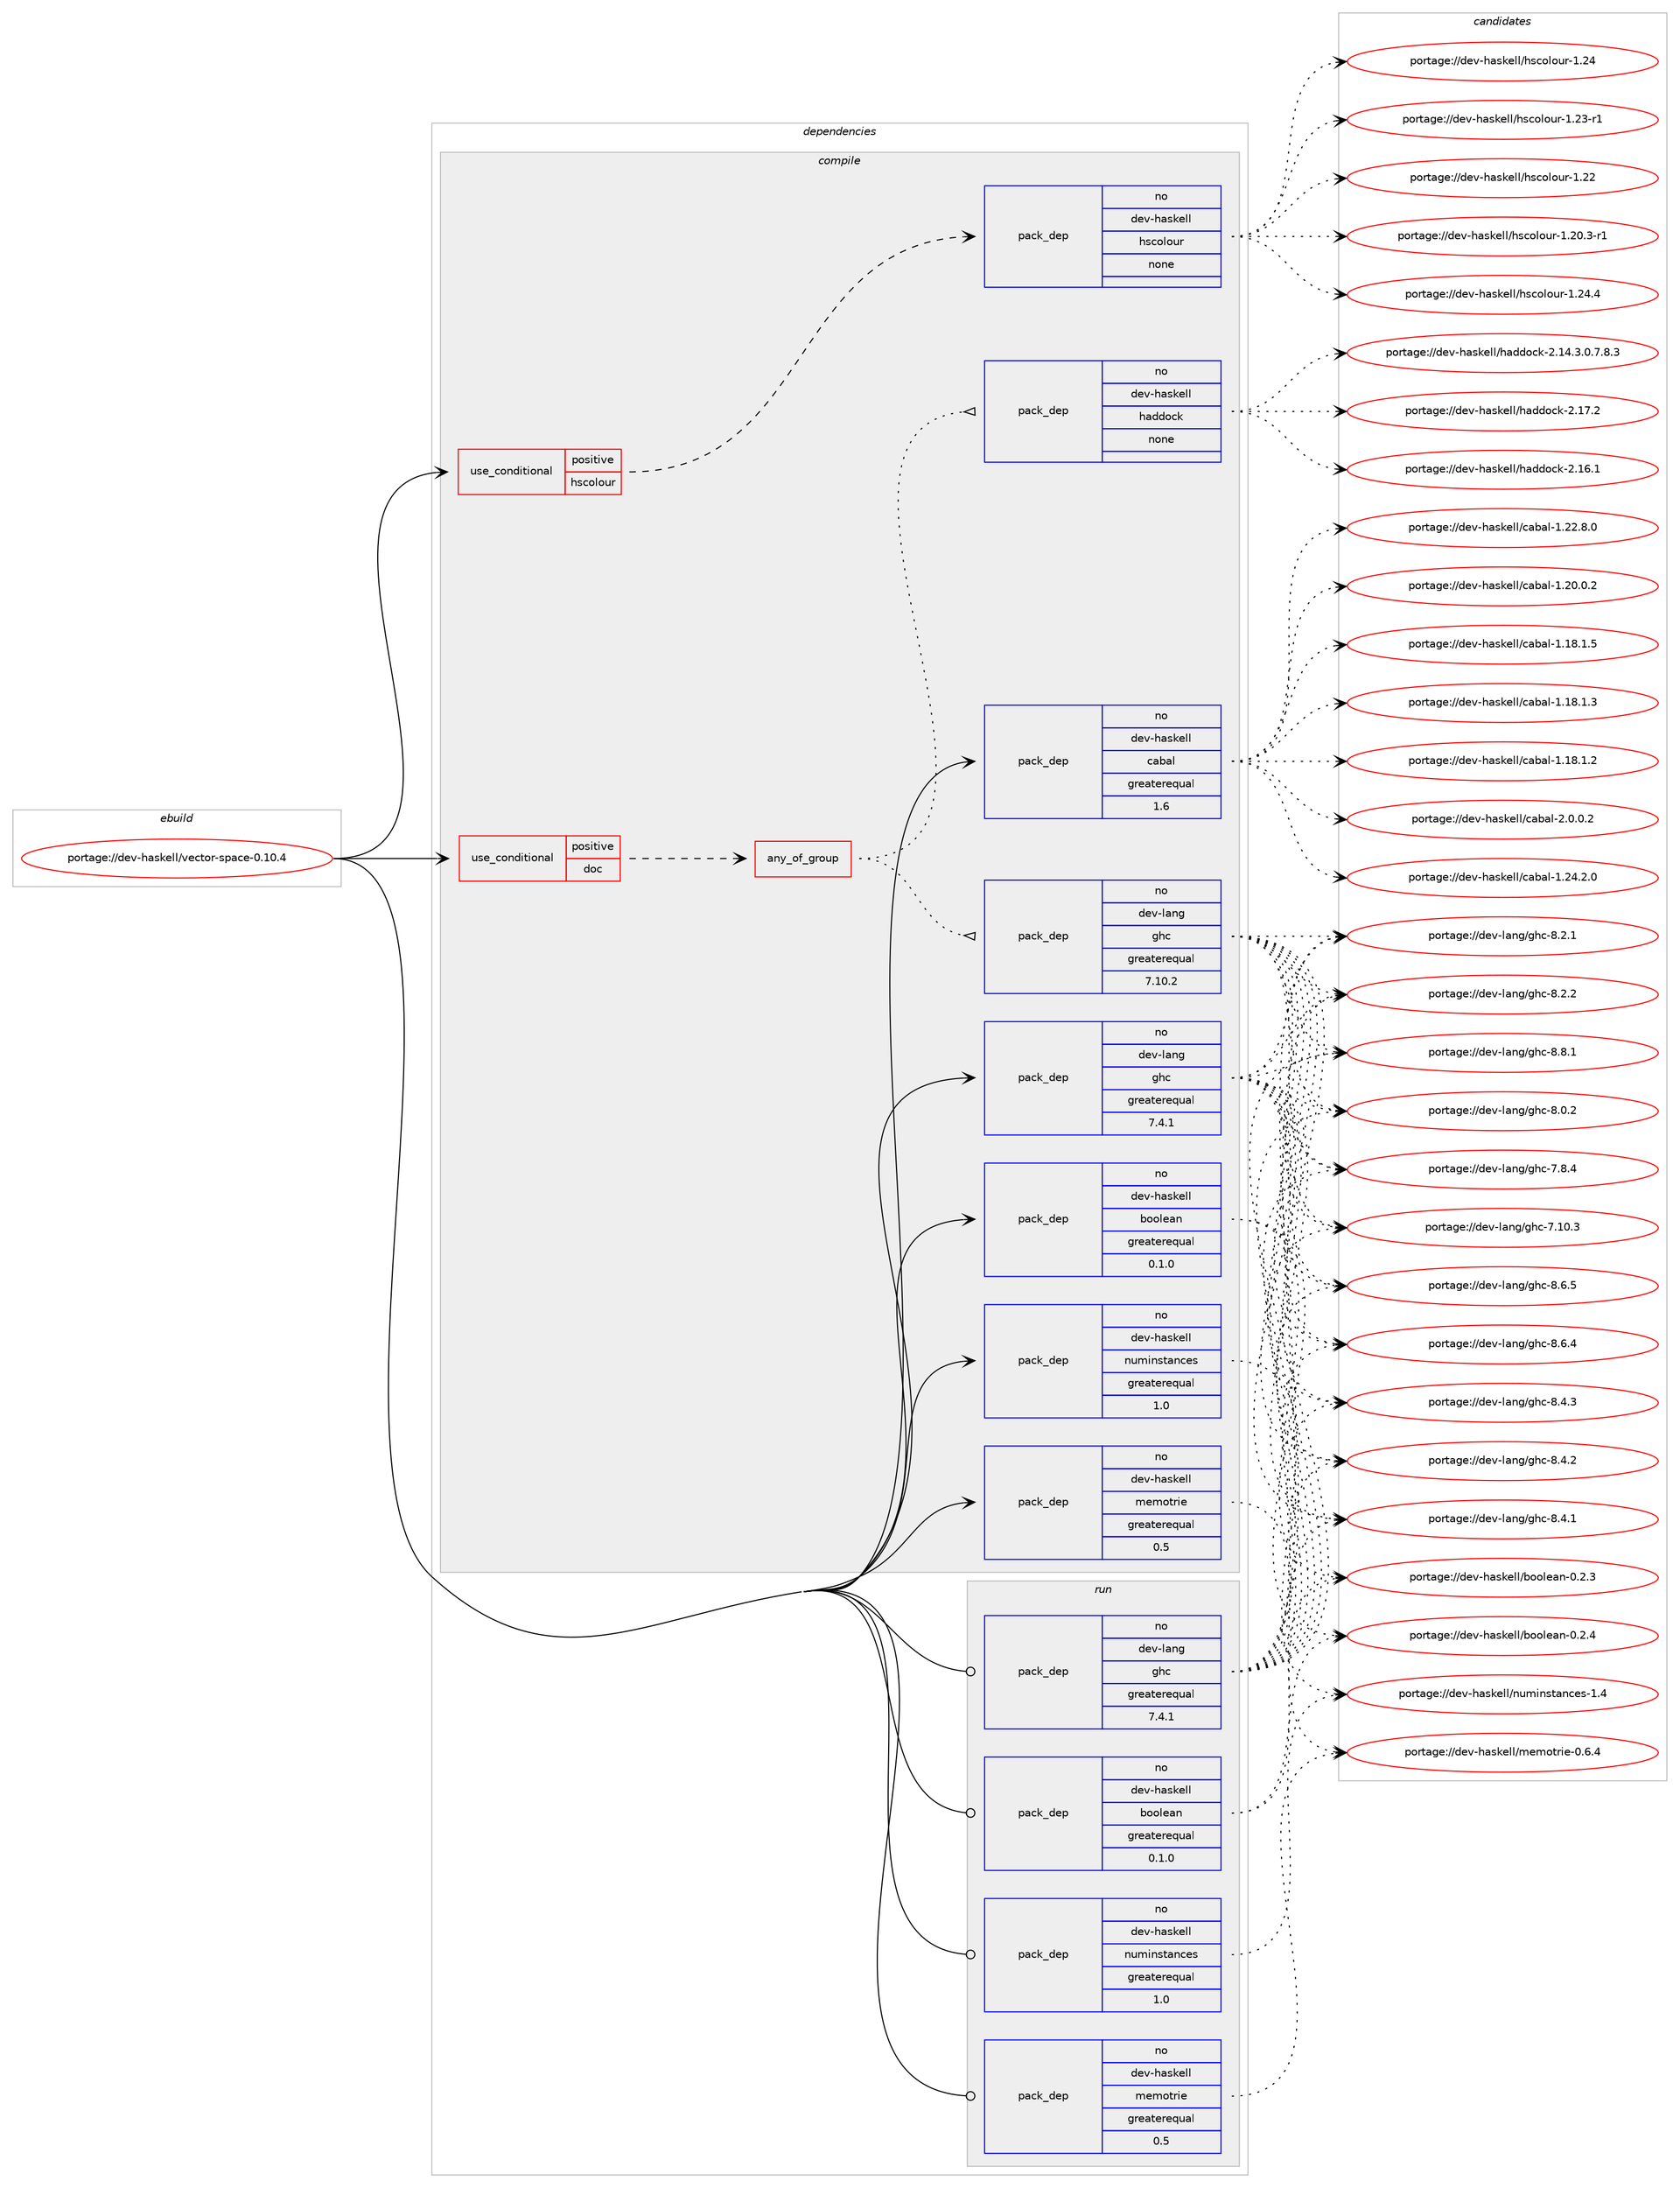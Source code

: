 digraph prolog {

# *************
# Graph options
# *************

newrank=true;
concentrate=true;
compound=true;
graph [rankdir=LR,fontname=Helvetica,fontsize=10,ranksep=1.5];#, ranksep=2.5, nodesep=0.2];
edge  [arrowhead=vee];
node  [fontname=Helvetica,fontsize=10];

# **********
# The ebuild
# **********

subgraph cluster_leftcol {
color=gray;
label=<<i>ebuild</i>>;
id [label="portage://dev-haskell/vector-space-0.10.4", color=red, width=4, href="../dev-haskell/vector-space-0.10.4.svg"];
}

# ****************
# The dependencies
# ****************

subgraph cluster_midcol {
color=gray;
label=<<i>dependencies</i>>;
subgraph cluster_compile {
fillcolor="#eeeeee";
style=filled;
label=<<i>compile</i>>;
subgraph cond131111 {
dependency540074 [label=<<TABLE BORDER="0" CELLBORDER="1" CELLSPACING="0" CELLPADDING="4"><TR><TD ROWSPAN="3" CELLPADDING="10">use_conditional</TD></TR><TR><TD>positive</TD></TR><TR><TD>doc</TD></TR></TABLE>>, shape=none, color=red];
subgraph any5520 {
dependency540075 [label=<<TABLE BORDER="0" CELLBORDER="1" CELLSPACING="0" CELLPADDING="4"><TR><TD CELLPADDING="10">any_of_group</TD></TR></TABLE>>, shape=none, color=red];subgraph pack403206 {
dependency540076 [label=<<TABLE BORDER="0" CELLBORDER="1" CELLSPACING="0" CELLPADDING="4" WIDTH="220"><TR><TD ROWSPAN="6" CELLPADDING="30">pack_dep</TD></TR><TR><TD WIDTH="110">no</TD></TR><TR><TD>dev-haskell</TD></TR><TR><TD>haddock</TD></TR><TR><TD>none</TD></TR><TR><TD></TD></TR></TABLE>>, shape=none, color=blue];
}
dependency540075:e -> dependency540076:w [weight=20,style="dotted",arrowhead="oinv"];
subgraph pack403207 {
dependency540077 [label=<<TABLE BORDER="0" CELLBORDER="1" CELLSPACING="0" CELLPADDING="4" WIDTH="220"><TR><TD ROWSPAN="6" CELLPADDING="30">pack_dep</TD></TR><TR><TD WIDTH="110">no</TD></TR><TR><TD>dev-lang</TD></TR><TR><TD>ghc</TD></TR><TR><TD>greaterequal</TD></TR><TR><TD>7.10.2</TD></TR></TABLE>>, shape=none, color=blue];
}
dependency540075:e -> dependency540077:w [weight=20,style="dotted",arrowhead="oinv"];
}
dependency540074:e -> dependency540075:w [weight=20,style="dashed",arrowhead="vee"];
}
id:e -> dependency540074:w [weight=20,style="solid",arrowhead="vee"];
subgraph cond131112 {
dependency540078 [label=<<TABLE BORDER="0" CELLBORDER="1" CELLSPACING="0" CELLPADDING="4"><TR><TD ROWSPAN="3" CELLPADDING="10">use_conditional</TD></TR><TR><TD>positive</TD></TR><TR><TD>hscolour</TD></TR></TABLE>>, shape=none, color=red];
subgraph pack403208 {
dependency540079 [label=<<TABLE BORDER="0" CELLBORDER="1" CELLSPACING="0" CELLPADDING="4" WIDTH="220"><TR><TD ROWSPAN="6" CELLPADDING="30">pack_dep</TD></TR><TR><TD WIDTH="110">no</TD></TR><TR><TD>dev-haskell</TD></TR><TR><TD>hscolour</TD></TR><TR><TD>none</TD></TR><TR><TD></TD></TR></TABLE>>, shape=none, color=blue];
}
dependency540078:e -> dependency540079:w [weight=20,style="dashed",arrowhead="vee"];
}
id:e -> dependency540078:w [weight=20,style="solid",arrowhead="vee"];
subgraph pack403209 {
dependency540080 [label=<<TABLE BORDER="0" CELLBORDER="1" CELLSPACING="0" CELLPADDING="4" WIDTH="220"><TR><TD ROWSPAN="6" CELLPADDING="30">pack_dep</TD></TR><TR><TD WIDTH="110">no</TD></TR><TR><TD>dev-haskell</TD></TR><TR><TD>boolean</TD></TR><TR><TD>greaterequal</TD></TR><TR><TD>0.1.0</TD></TR></TABLE>>, shape=none, color=blue];
}
id:e -> dependency540080:w [weight=20,style="solid",arrowhead="vee"];
subgraph pack403210 {
dependency540081 [label=<<TABLE BORDER="0" CELLBORDER="1" CELLSPACING="0" CELLPADDING="4" WIDTH="220"><TR><TD ROWSPAN="6" CELLPADDING="30">pack_dep</TD></TR><TR><TD WIDTH="110">no</TD></TR><TR><TD>dev-haskell</TD></TR><TR><TD>cabal</TD></TR><TR><TD>greaterequal</TD></TR><TR><TD>1.6</TD></TR></TABLE>>, shape=none, color=blue];
}
id:e -> dependency540081:w [weight=20,style="solid",arrowhead="vee"];
subgraph pack403211 {
dependency540082 [label=<<TABLE BORDER="0" CELLBORDER="1" CELLSPACING="0" CELLPADDING="4" WIDTH="220"><TR><TD ROWSPAN="6" CELLPADDING="30">pack_dep</TD></TR><TR><TD WIDTH="110">no</TD></TR><TR><TD>dev-haskell</TD></TR><TR><TD>memotrie</TD></TR><TR><TD>greaterequal</TD></TR><TR><TD>0.5</TD></TR></TABLE>>, shape=none, color=blue];
}
id:e -> dependency540082:w [weight=20,style="solid",arrowhead="vee"];
subgraph pack403212 {
dependency540083 [label=<<TABLE BORDER="0" CELLBORDER="1" CELLSPACING="0" CELLPADDING="4" WIDTH="220"><TR><TD ROWSPAN="6" CELLPADDING="30">pack_dep</TD></TR><TR><TD WIDTH="110">no</TD></TR><TR><TD>dev-haskell</TD></TR><TR><TD>numinstances</TD></TR><TR><TD>greaterequal</TD></TR><TR><TD>1.0</TD></TR></TABLE>>, shape=none, color=blue];
}
id:e -> dependency540083:w [weight=20,style="solid",arrowhead="vee"];
subgraph pack403213 {
dependency540084 [label=<<TABLE BORDER="0" CELLBORDER="1" CELLSPACING="0" CELLPADDING="4" WIDTH="220"><TR><TD ROWSPAN="6" CELLPADDING="30">pack_dep</TD></TR><TR><TD WIDTH="110">no</TD></TR><TR><TD>dev-lang</TD></TR><TR><TD>ghc</TD></TR><TR><TD>greaterequal</TD></TR><TR><TD>7.4.1</TD></TR></TABLE>>, shape=none, color=blue];
}
id:e -> dependency540084:w [weight=20,style="solid",arrowhead="vee"];
}
subgraph cluster_compileandrun {
fillcolor="#eeeeee";
style=filled;
label=<<i>compile and run</i>>;
}
subgraph cluster_run {
fillcolor="#eeeeee";
style=filled;
label=<<i>run</i>>;
subgraph pack403214 {
dependency540085 [label=<<TABLE BORDER="0" CELLBORDER="1" CELLSPACING="0" CELLPADDING="4" WIDTH="220"><TR><TD ROWSPAN="6" CELLPADDING="30">pack_dep</TD></TR><TR><TD WIDTH="110">no</TD></TR><TR><TD>dev-haskell</TD></TR><TR><TD>boolean</TD></TR><TR><TD>greaterequal</TD></TR><TR><TD>0.1.0</TD></TR></TABLE>>, shape=none, color=blue];
}
id:e -> dependency540085:w [weight=20,style="solid",arrowhead="odot"];
subgraph pack403215 {
dependency540086 [label=<<TABLE BORDER="0" CELLBORDER="1" CELLSPACING="0" CELLPADDING="4" WIDTH="220"><TR><TD ROWSPAN="6" CELLPADDING="30">pack_dep</TD></TR><TR><TD WIDTH="110">no</TD></TR><TR><TD>dev-haskell</TD></TR><TR><TD>memotrie</TD></TR><TR><TD>greaterequal</TD></TR><TR><TD>0.5</TD></TR></TABLE>>, shape=none, color=blue];
}
id:e -> dependency540086:w [weight=20,style="solid",arrowhead="odot"];
subgraph pack403216 {
dependency540087 [label=<<TABLE BORDER="0" CELLBORDER="1" CELLSPACING="0" CELLPADDING="4" WIDTH="220"><TR><TD ROWSPAN="6" CELLPADDING="30">pack_dep</TD></TR><TR><TD WIDTH="110">no</TD></TR><TR><TD>dev-haskell</TD></TR><TR><TD>numinstances</TD></TR><TR><TD>greaterequal</TD></TR><TR><TD>1.0</TD></TR></TABLE>>, shape=none, color=blue];
}
id:e -> dependency540087:w [weight=20,style="solid",arrowhead="odot"];
subgraph pack403217 {
dependency540088 [label=<<TABLE BORDER="0" CELLBORDER="1" CELLSPACING="0" CELLPADDING="4" WIDTH="220"><TR><TD ROWSPAN="6" CELLPADDING="30">pack_dep</TD></TR><TR><TD WIDTH="110">no</TD></TR><TR><TD>dev-lang</TD></TR><TR><TD>ghc</TD></TR><TR><TD>greaterequal</TD></TR><TR><TD>7.4.1</TD></TR></TABLE>>, shape=none, color=blue];
}
id:e -> dependency540088:w [weight=20,style="solid",arrowhead="odot"];
}
}

# **************
# The candidates
# **************

subgraph cluster_choices {
rank=same;
color=gray;
label=<<i>candidates</i>>;

subgraph choice403206 {
color=black;
nodesep=1;
choice100101118451049711510710110810847104971001001119910745504649554650 [label="portage://dev-haskell/haddock-2.17.2", color=red, width=4,href="../dev-haskell/haddock-2.17.2.svg"];
choice100101118451049711510710110810847104971001001119910745504649544649 [label="portage://dev-haskell/haddock-2.16.1", color=red, width=4,href="../dev-haskell/haddock-2.16.1.svg"];
choice1001011184510497115107101108108471049710010011199107455046495246514648465546564651 [label="portage://dev-haskell/haddock-2.14.3.0.7.8.3", color=red, width=4,href="../dev-haskell/haddock-2.14.3.0.7.8.3.svg"];
dependency540076:e -> choice100101118451049711510710110810847104971001001119910745504649554650:w [style=dotted,weight="100"];
dependency540076:e -> choice100101118451049711510710110810847104971001001119910745504649544649:w [style=dotted,weight="100"];
dependency540076:e -> choice1001011184510497115107101108108471049710010011199107455046495246514648465546564651:w [style=dotted,weight="100"];
}
subgraph choice403207 {
color=black;
nodesep=1;
choice10010111845108971101034710310499455646564649 [label="portage://dev-lang/ghc-8.8.1", color=red, width=4,href="../dev-lang/ghc-8.8.1.svg"];
choice10010111845108971101034710310499455646544653 [label="portage://dev-lang/ghc-8.6.5", color=red, width=4,href="../dev-lang/ghc-8.6.5.svg"];
choice10010111845108971101034710310499455646544652 [label="portage://dev-lang/ghc-8.6.4", color=red, width=4,href="../dev-lang/ghc-8.6.4.svg"];
choice10010111845108971101034710310499455646524651 [label="portage://dev-lang/ghc-8.4.3", color=red, width=4,href="../dev-lang/ghc-8.4.3.svg"];
choice10010111845108971101034710310499455646524650 [label="portage://dev-lang/ghc-8.4.2", color=red, width=4,href="../dev-lang/ghc-8.4.2.svg"];
choice10010111845108971101034710310499455646524649 [label="portage://dev-lang/ghc-8.4.1", color=red, width=4,href="../dev-lang/ghc-8.4.1.svg"];
choice10010111845108971101034710310499455646504650 [label="portage://dev-lang/ghc-8.2.2", color=red, width=4,href="../dev-lang/ghc-8.2.2.svg"];
choice10010111845108971101034710310499455646504649 [label="portage://dev-lang/ghc-8.2.1", color=red, width=4,href="../dev-lang/ghc-8.2.1.svg"];
choice10010111845108971101034710310499455646484650 [label="portage://dev-lang/ghc-8.0.2", color=red, width=4,href="../dev-lang/ghc-8.0.2.svg"];
choice10010111845108971101034710310499455546564652 [label="portage://dev-lang/ghc-7.8.4", color=red, width=4,href="../dev-lang/ghc-7.8.4.svg"];
choice1001011184510897110103471031049945554649484651 [label="portage://dev-lang/ghc-7.10.3", color=red, width=4,href="../dev-lang/ghc-7.10.3.svg"];
dependency540077:e -> choice10010111845108971101034710310499455646564649:w [style=dotted,weight="100"];
dependency540077:e -> choice10010111845108971101034710310499455646544653:w [style=dotted,weight="100"];
dependency540077:e -> choice10010111845108971101034710310499455646544652:w [style=dotted,weight="100"];
dependency540077:e -> choice10010111845108971101034710310499455646524651:w [style=dotted,weight="100"];
dependency540077:e -> choice10010111845108971101034710310499455646524650:w [style=dotted,weight="100"];
dependency540077:e -> choice10010111845108971101034710310499455646524649:w [style=dotted,weight="100"];
dependency540077:e -> choice10010111845108971101034710310499455646504650:w [style=dotted,weight="100"];
dependency540077:e -> choice10010111845108971101034710310499455646504649:w [style=dotted,weight="100"];
dependency540077:e -> choice10010111845108971101034710310499455646484650:w [style=dotted,weight="100"];
dependency540077:e -> choice10010111845108971101034710310499455546564652:w [style=dotted,weight="100"];
dependency540077:e -> choice1001011184510897110103471031049945554649484651:w [style=dotted,weight="100"];
}
subgraph choice403208 {
color=black;
nodesep=1;
choice1001011184510497115107101108108471041159911110811111711445494650524652 [label="portage://dev-haskell/hscolour-1.24.4", color=red, width=4,href="../dev-haskell/hscolour-1.24.4.svg"];
choice100101118451049711510710110810847104115991111081111171144549465052 [label="portage://dev-haskell/hscolour-1.24", color=red, width=4,href="../dev-haskell/hscolour-1.24.svg"];
choice1001011184510497115107101108108471041159911110811111711445494650514511449 [label="portage://dev-haskell/hscolour-1.23-r1", color=red, width=4,href="../dev-haskell/hscolour-1.23-r1.svg"];
choice100101118451049711510710110810847104115991111081111171144549465050 [label="portage://dev-haskell/hscolour-1.22", color=red, width=4,href="../dev-haskell/hscolour-1.22.svg"];
choice10010111845104971151071011081084710411599111108111117114454946504846514511449 [label="portage://dev-haskell/hscolour-1.20.3-r1", color=red, width=4,href="../dev-haskell/hscolour-1.20.3-r1.svg"];
dependency540079:e -> choice1001011184510497115107101108108471041159911110811111711445494650524652:w [style=dotted,weight="100"];
dependency540079:e -> choice100101118451049711510710110810847104115991111081111171144549465052:w [style=dotted,weight="100"];
dependency540079:e -> choice1001011184510497115107101108108471041159911110811111711445494650514511449:w [style=dotted,weight="100"];
dependency540079:e -> choice100101118451049711510710110810847104115991111081111171144549465050:w [style=dotted,weight="100"];
dependency540079:e -> choice10010111845104971151071011081084710411599111108111117114454946504846514511449:w [style=dotted,weight="100"];
}
subgraph choice403209 {
color=black;
nodesep=1;
choice1001011184510497115107101108108479811111110810197110454846504652 [label="portage://dev-haskell/boolean-0.2.4", color=red, width=4,href="../dev-haskell/boolean-0.2.4.svg"];
choice1001011184510497115107101108108479811111110810197110454846504651 [label="portage://dev-haskell/boolean-0.2.3", color=red, width=4,href="../dev-haskell/boolean-0.2.3.svg"];
dependency540080:e -> choice1001011184510497115107101108108479811111110810197110454846504652:w [style=dotted,weight="100"];
dependency540080:e -> choice1001011184510497115107101108108479811111110810197110454846504651:w [style=dotted,weight="100"];
}
subgraph choice403210 {
color=black;
nodesep=1;
choice100101118451049711510710110810847999798971084550464846484650 [label="portage://dev-haskell/cabal-2.0.0.2", color=red, width=4,href="../dev-haskell/cabal-2.0.0.2.svg"];
choice10010111845104971151071011081084799979897108454946505246504648 [label="portage://dev-haskell/cabal-1.24.2.0", color=red, width=4,href="../dev-haskell/cabal-1.24.2.0.svg"];
choice10010111845104971151071011081084799979897108454946505046564648 [label="portage://dev-haskell/cabal-1.22.8.0", color=red, width=4,href="../dev-haskell/cabal-1.22.8.0.svg"];
choice10010111845104971151071011081084799979897108454946504846484650 [label="portage://dev-haskell/cabal-1.20.0.2", color=red, width=4,href="../dev-haskell/cabal-1.20.0.2.svg"];
choice10010111845104971151071011081084799979897108454946495646494653 [label="portage://dev-haskell/cabal-1.18.1.5", color=red, width=4,href="../dev-haskell/cabal-1.18.1.5.svg"];
choice10010111845104971151071011081084799979897108454946495646494651 [label="portage://dev-haskell/cabal-1.18.1.3", color=red, width=4,href="../dev-haskell/cabal-1.18.1.3.svg"];
choice10010111845104971151071011081084799979897108454946495646494650 [label="portage://dev-haskell/cabal-1.18.1.2", color=red, width=4,href="../dev-haskell/cabal-1.18.1.2.svg"];
dependency540081:e -> choice100101118451049711510710110810847999798971084550464846484650:w [style=dotted,weight="100"];
dependency540081:e -> choice10010111845104971151071011081084799979897108454946505246504648:w [style=dotted,weight="100"];
dependency540081:e -> choice10010111845104971151071011081084799979897108454946505046564648:w [style=dotted,weight="100"];
dependency540081:e -> choice10010111845104971151071011081084799979897108454946504846484650:w [style=dotted,weight="100"];
dependency540081:e -> choice10010111845104971151071011081084799979897108454946495646494653:w [style=dotted,weight="100"];
dependency540081:e -> choice10010111845104971151071011081084799979897108454946495646494651:w [style=dotted,weight="100"];
dependency540081:e -> choice10010111845104971151071011081084799979897108454946495646494650:w [style=dotted,weight="100"];
}
subgraph choice403211 {
color=black;
nodesep=1;
choice100101118451049711510710110810847109101109111116114105101454846544652 [label="portage://dev-haskell/memotrie-0.6.4", color=red, width=4,href="../dev-haskell/memotrie-0.6.4.svg"];
dependency540082:e -> choice100101118451049711510710110810847109101109111116114105101454846544652:w [style=dotted,weight="100"];
}
subgraph choice403212 {
color=black;
nodesep=1;
choice100101118451049711510710110810847110117109105110115116971109910111545494652 [label="portage://dev-haskell/numinstances-1.4", color=red, width=4,href="../dev-haskell/numinstances-1.4.svg"];
dependency540083:e -> choice100101118451049711510710110810847110117109105110115116971109910111545494652:w [style=dotted,weight="100"];
}
subgraph choice403213 {
color=black;
nodesep=1;
choice10010111845108971101034710310499455646564649 [label="portage://dev-lang/ghc-8.8.1", color=red, width=4,href="../dev-lang/ghc-8.8.1.svg"];
choice10010111845108971101034710310499455646544653 [label="portage://dev-lang/ghc-8.6.5", color=red, width=4,href="../dev-lang/ghc-8.6.5.svg"];
choice10010111845108971101034710310499455646544652 [label="portage://dev-lang/ghc-8.6.4", color=red, width=4,href="../dev-lang/ghc-8.6.4.svg"];
choice10010111845108971101034710310499455646524651 [label="portage://dev-lang/ghc-8.4.3", color=red, width=4,href="../dev-lang/ghc-8.4.3.svg"];
choice10010111845108971101034710310499455646524650 [label="portage://dev-lang/ghc-8.4.2", color=red, width=4,href="../dev-lang/ghc-8.4.2.svg"];
choice10010111845108971101034710310499455646524649 [label="portage://dev-lang/ghc-8.4.1", color=red, width=4,href="../dev-lang/ghc-8.4.1.svg"];
choice10010111845108971101034710310499455646504650 [label="portage://dev-lang/ghc-8.2.2", color=red, width=4,href="../dev-lang/ghc-8.2.2.svg"];
choice10010111845108971101034710310499455646504649 [label="portage://dev-lang/ghc-8.2.1", color=red, width=4,href="../dev-lang/ghc-8.2.1.svg"];
choice10010111845108971101034710310499455646484650 [label="portage://dev-lang/ghc-8.0.2", color=red, width=4,href="../dev-lang/ghc-8.0.2.svg"];
choice10010111845108971101034710310499455546564652 [label="portage://dev-lang/ghc-7.8.4", color=red, width=4,href="../dev-lang/ghc-7.8.4.svg"];
choice1001011184510897110103471031049945554649484651 [label="portage://dev-lang/ghc-7.10.3", color=red, width=4,href="../dev-lang/ghc-7.10.3.svg"];
dependency540084:e -> choice10010111845108971101034710310499455646564649:w [style=dotted,weight="100"];
dependency540084:e -> choice10010111845108971101034710310499455646544653:w [style=dotted,weight="100"];
dependency540084:e -> choice10010111845108971101034710310499455646544652:w [style=dotted,weight="100"];
dependency540084:e -> choice10010111845108971101034710310499455646524651:w [style=dotted,weight="100"];
dependency540084:e -> choice10010111845108971101034710310499455646524650:w [style=dotted,weight="100"];
dependency540084:e -> choice10010111845108971101034710310499455646524649:w [style=dotted,weight="100"];
dependency540084:e -> choice10010111845108971101034710310499455646504650:w [style=dotted,weight="100"];
dependency540084:e -> choice10010111845108971101034710310499455646504649:w [style=dotted,weight="100"];
dependency540084:e -> choice10010111845108971101034710310499455646484650:w [style=dotted,weight="100"];
dependency540084:e -> choice10010111845108971101034710310499455546564652:w [style=dotted,weight="100"];
dependency540084:e -> choice1001011184510897110103471031049945554649484651:w [style=dotted,weight="100"];
}
subgraph choice403214 {
color=black;
nodesep=1;
choice1001011184510497115107101108108479811111110810197110454846504652 [label="portage://dev-haskell/boolean-0.2.4", color=red, width=4,href="../dev-haskell/boolean-0.2.4.svg"];
choice1001011184510497115107101108108479811111110810197110454846504651 [label="portage://dev-haskell/boolean-0.2.3", color=red, width=4,href="../dev-haskell/boolean-0.2.3.svg"];
dependency540085:e -> choice1001011184510497115107101108108479811111110810197110454846504652:w [style=dotted,weight="100"];
dependency540085:e -> choice1001011184510497115107101108108479811111110810197110454846504651:w [style=dotted,weight="100"];
}
subgraph choice403215 {
color=black;
nodesep=1;
choice100101118451049711510710110810847109101109111116114105101454846544652 [label="portage://dev-haskell/memotrie-0.6.4", color=red, width=4,href="../dev-haskell/memotrie-0.6.4.svg"];
dependency540086:e -> choice100101118451049711510710110810847109101109111116114105101454846544652:w [style=dotted,weight="100"];
}
subgraph choice403216 {
color=black;
nodesep=1;
choice100101118451049711510710110810847110117109105110115116971109910111545494652 [label="portage://dev-haskell/numinstances-1.4", color=red, width=4,href="../dev-haskell/numinstances-1.4.svg"];
dependency540087:e -> choice100101118451049711510710110810847110117109105110115116971109910111545494652:w [style=dotted,weight="100"];
}
subgraph choice403217 {
color=black;
nodesep=1;
choice10010111845108971101034710310499455646564649 [label="portage://dev-lang/ghc-8.8.1", color=red, width=4,href="../dev-lang/ghc-8.8.1.svg"];
choice10010111845108971101034710310499455646544653 [label="portage://dev-lang/ghc-8.6.5", color=red, width=4,href="../dev-lang/ghc-8.6.5.svg"];
choice10010111845108971101034710310499455646544652 [label="portage://dev-lang/ghc-8.6.4", color=red, width=4,href="../dev-lang/ghc-8.6.4.svg"];
choice10010111845108971101034710310499455646524651 [label="portage://dev-lang/ghc-8.4.3", color=red, width=4,href="../dev-lang/ghc-8.4.3.svg"];
choice10010111845108971101034710310499455646524650 [label="portage://dev-lang/ghc-8.4.2", color=red, width=4,href="../dev-lang/ghc-8.4.2.svg"];
choice10010111845108971101034710310499455646524649 [label="portage://dev-lang/ghc-8.4.1", color=red, width=4,href="../dev-lang/ghc-8.4.1.svg"];
choice10010111845108971101034710310499455646504650 [label="portage://dev-lang/ghc-8.2.2", color=red, width=4,href="../dev-lang/ghc-8.2.2.svg"];
choice10010111845108971101034710310499455646504649 [label="portage://dev-lang/ghc-8.2.1", color=red, width=4,href="../dev-lang/ghc-8.2.1.svg"];
choice10010111845108971101034710310499455646484650 [label="portage://dev-lang/ghc-8.0.2", color=red, width=4,href="../dev-lang/ghc-8.0.2.svg"];
choice10010111845108971101034710310499455546564652 [label="portage://dev-lang/ghc-7.8.4", color=red, width=4,href="../dev-lang/ghc-7.8.4.svg"];
choice1001011184510897110103471031049945554649484651 [label="portage://dev-lang/ghc-7.10.3", color=red, width=4,href="../dev-lang/ghc-7.10.3.svg"];
dependency540088:e -> choice10010111845108971101034710310499455646564649:w [style=dotted,weight="100"];
dependency540088:e -> choice10010111845108971101034710310499455646544653:w [style=dotted,weight="100"];
dependency540088:e -> choice10010111845108971101034710310499455646544652:w [style=dotted,weight="100"];
dependency540088:e -> choice10010111845108971101034710310499455646524651:w [style=dotted,weight="100"];
dependency540088:e -> choice10010111845108971101034710310499455646524650:w [style=dotted,weight="100"];
dependency540088:e -> choice10010111845108971101034710310499455646524649:w [style=dotted,weight="100"];
dependency540088:e -> choice10010111845108971101034710310499455646504650:w [style=dotted,weight="100"];
dependency540088:e -> choice10010111845108971101034710310499455646504649:w [style=dotted,weight="100"];
dependency540088:e -> choice10010111845108971101034710310499455646484650:w [style=dotted,weight="100"];
dependency540088:e -> choice10010111845108971101034710310499455546564652:w [style=dotted,weight="100"];
dependency540088:e -> choice1001011184510897110103471031049945554649484651:w [style=dotted,weight="100"];
}
}

}
